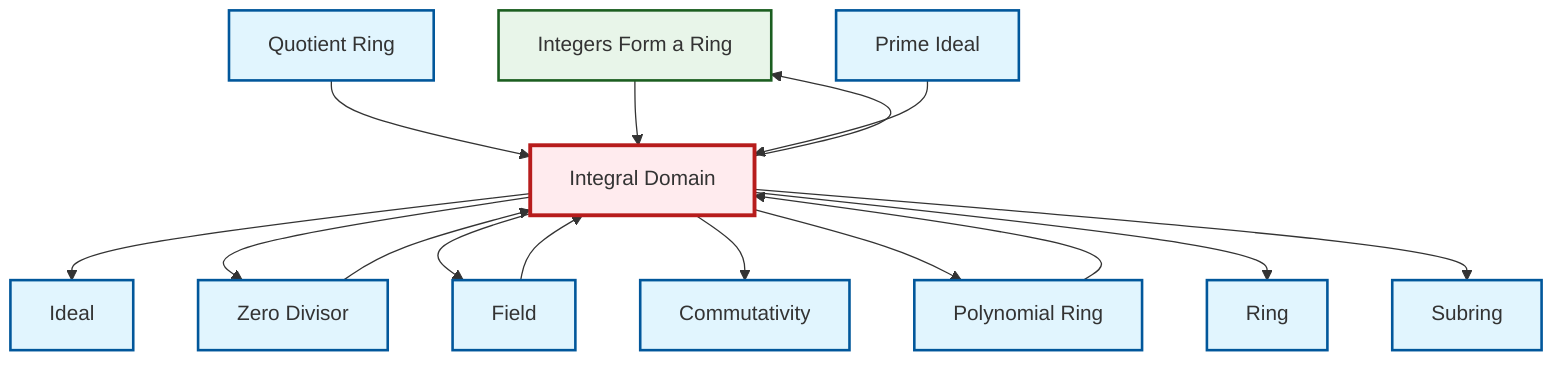 graph TD
    classDef definition fill:#e1f5fe,stroke:#01579b,stroke-width:2px
    classDef theorem fill:#f3e5f5,stroke:#4a148c,stroke-width:2px
    classDef axiom fill:#fff3e0,stroke:#e65100,stroke-width:2px
    classDef example fill:#e8f5e9,stroke:#1b5e20,stroke-width:2px
    classDef current fill:#ffebee,stroke:#b71c1c,stroke-width:3px
    def-commutativity["Commutativity"]:::definition
    ex-integers-ring["Integers Form a Ring"]:::example
    def-field["Field"]:::definition
    def-zero-divisor["Zero Divisor"]:::definition
    def-ring["Ring"]:::definition
    def-ideal["Ideal"]:::definition
    def-subring["Subring"]:::definition
    def-polynomial-ring["Polynomial Ring"]:::definition
    def-prime-ideal["Prime Ideal"]:::definition
    def-quotient-ring["Quotient Ring"]:::definition
    def-integral-domain["Integral Domain"]:::definition
    def-zero-divisor --> def-integral-domain
    def-quotient-ring --> def-integral-domain
    def-integral-domain --> def-ideal
    ex-integers-ring --> def-integral-domain
    def-polynomial-ring --> def-integral-domain
    def-field --> def-integral-domain
    def-integral-domain --> def-zero-divisor
    def-prime-ideal --> def-integral-domain
    def-integral-domain --> def-field
    def-integral-domain --> def-commutativity
    def-integral-domain --> def-polynomial-ring
    def-integral-domain --> ex-integers-ring
    def-integral-domain --> def-ring
    def-integral-domain --> def-subring
    class def-integral-domain current